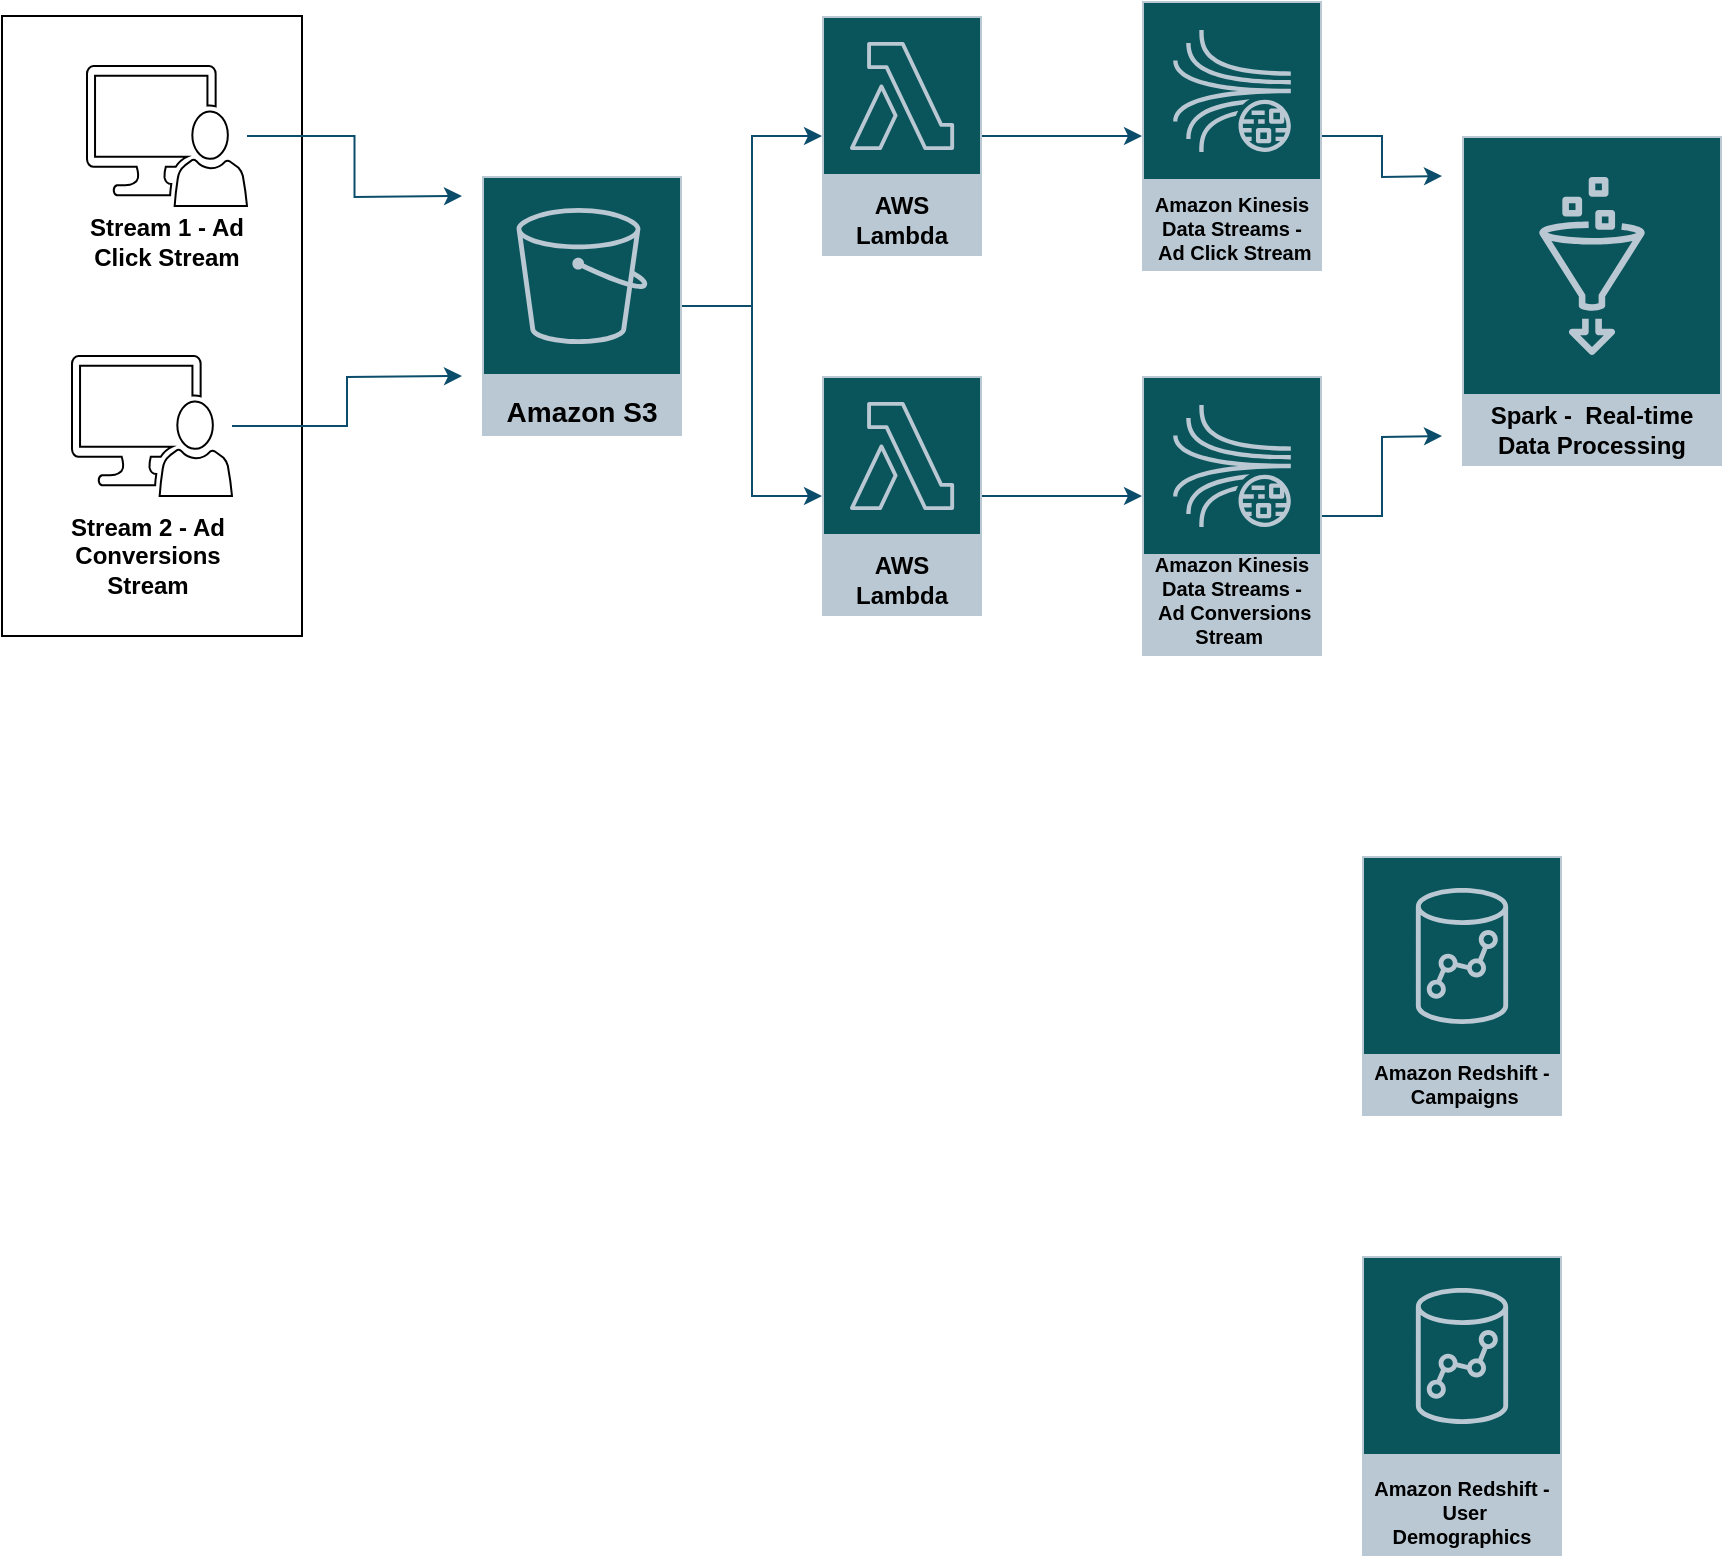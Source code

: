 <mxfile version="21.7.4" type="github">
  <diagram name="Page-1" id="XPvFYeZU_mqQ_57prnjv">
    <mxGraphModel dx="880" dy="446" grid="1" gridSize="10" guides="1" tooltips="1" connect="1" arrows="1" fold="1" page="1" pageScale="1" pageWidth="827" pageHeight="1169" math="0" shadow="0">
      <root>
        <mxCell id="0" />
        <mxCell id="1" parent="0" />
        <mxCell id="rWK_Hk4ZgVPo0p1i_7MY-37" value="" style="rounded=0;whiteSpace=wrap;html=1;labelBackgroundColor=none;" vertex="1" parent="1">
          <mxGeometry x="70" y="20" width="150" height="310" as="geometry" />
        </mxCell>
        <mxCell id="rWK_Hk4ZgVPo0p1i_7MY-11" value="&lt;font color=&quot;#000000&quot;&gt;Amazon Redshift -&amp;nbsp;User Demographics&lt;/font&gt;" style="sketch=0;outlineConnect=0;fontColor=#EEEEEE;strokeColor=#BAC8D3;fillColor=#09555B;dashed=0;verticalLabelPosition=middle;verticalAlign=bottom;align=center;html=1;whiteSpace=wrap;fontSize=10;fontStyle=1;spacing=3;shape=mxgraph.aws4.productIcon;prIcon=mxgraph.aws4.redshift;labelBackgroundColor=none;" vertex="1" parent="1">
          <mxGeometry x="750" y="640" width="100" height="150" as="geometry" />
        </mxCell>
        <mxCell id="rWK_Hk4ZgVPo0p1i_7MY-12" value="&lt;font color=&quot;#000000&quot;&gt;Amazon Redshift -&amp;nbsp;Campaigns&lt;/font&gt;" style="sketch=0;outlineConnect=0;fontColor=#EEEEEE;strokeColor=#BAC8D3;fillColor=#09555B;dashed=0;verticalLabelPosition=middle;verticalAlign=bottom;align=center;html=1;whiteSpace=wrap;fontSize=10;fontStyle=1;spacing=3;shape=mxgraph.aws4.productIcon;prIcon=mxgraph.aws4.redshift;labelBackgroundColor=none;" vertex="1" parent="1">
          <mxGeometry x="750" y="440" width="100" height="130" as="geometry" />
        </mxCell>
        <mxCell id="rWK_Hk4ZgVPo0p1i_7MY-24" style="edgeStyle=orthogonalEdgeStyle;rounded=0;orthogonalLoop=1;jettySize=auto;html=1;strokeColor=#0B4D6A;labelBackgroundColor=none;fontColor=default;" edge="1" parent="1" source="rWK_Hk4ZgVPo0p1i_7MY-15" target="rWK_Hk4ZgVPo0p1i_7MY-22">
          <mxGeometry relative="1" as="geometry" />
        </mxCell>
        <mxCell id="rWK_Hk4ZgVPo0p1i_7MY-25" style="edgeStyle=orthogonalEdgeStyle;rounded=0;orthogonalLoop=1;jettySize=auto;html=1;strokeColor=#0B4D6A;labelBackgroundColor=none;fontColor=default;" edge="1" parent="1" source="rWK_Hk4ZgVPo0p1i_7MY-15" target="rWK_Hk4ZgVPo0p1i_7MY-23">
          <mxGeometry relative="1" as="geometry" />
        </mxCell>
        <mxCell id="rWK_Hk4ZgVPo0p1i_7MY-15" value="&lt;font color=&quot;#000000&quot; style=&quot;font-size: 14px;&quot;&gt;Amazon S3&lt;/font&gt;" style="sketch=0;outlineConnect=0;fontColor=#EEEEEE;strokeColor=#BAC8D3;fillColor=#09555B;dashed=0;verticalLabelPosition=middle;verticalAlign=bottom;align=center;html=1;whiteSpace=wrap;fontSize=10;fontStyle=1;spacing=3;shape=mxgraph.aws4.productIcon;prIcon=mxgraph.aws4.s3;labelBackgroundColor=none;" vertex="1" parent="1">
          <mxGeometry x="310" y="100" width="100" height="130" as="geometry" />
        </mxCell>
        <mxCell id="rWK_Hk4ZgVPo0p1i_7MY-29" style="edgeStyle=orthogonalEdgeStyle;rounded=0;orthogonalLoop=1;jettySize=auto;html=1;strokeColor=#0B4D6A;labelBackgroundColor=none;fontColor=default;" edge="1" parent="1" source="rWK_Hk4ZgVPo0p1i_7MY-22" target="rWK_Hk4ZgVPo0p1i_7MY-27">
          <mxGeometry relative="1" as="geometry" />
        </mxCell>
        <mxCell id="rWK_Hk4ZgVPo0p1i_7MY-22" value="&lt;font color=&quot;#000000&quot; style=&quot;font-size: 12px;&quot;&gt;AWS Lambda&lt;/font&gt;" style="sketch=0;outlineConnect=0;fontColor=#EEEEEE;strokeColor=#BAC8D3;fillColor=#09555B;dashed=0;verticalLabelPosition=middle;verticalAlign=bottom;align=center;html=1;whiteSpace=wrap;fontSize=10;fontStyle=1;spacing=3;shape=mxgraph.aws4.productIcon;prIcon=mxgraph.aws4.lambda;labelBackgroundColor=none;" vertex="1" parent="1">
          <mxGeometry x="480" y="20" width="80" height="120" as="geometry" />
        </mxCell>
        <mxCell id="rWK_Hk4ZgVPo0p1i_7MY-30" style="edgeStyle=orthogonalEdgeStyle;rounded=0;orthogonalLoop=1;jettySize=auto;html=1;strokeColor=#0B4D6A;labelBackgroundColor=none;fontColor=default;" edge="1" parent="1" source="rWK_Hk4ZgVPo0p1i_7MY-23">
          <mxGeometry relative="1" as="geometry">
            <mxPoint x="640" y="260" as="targetPoint" />
          </mxGeometry>
        </mxCell>
        <mxCell id="rWK_Hk4ZgVPo0p1i_7MY-23" value="&lt;font color=&quot;#000000&quot; style=&quot;font-size: 12px;&quot;&gt;AWS Lambda&lt;/font&gt;" style="sketch=0;outlineConnect=0;fontColor=#EEEEEE;strokeColor=#BAC8D3;fillColor=#09555B;dashed=0;verticalLabelPosition=middle;verticalAlign=bottom;align=center;html=1;whiteSpace=wrap;fontSize=10;fontStyle=1;spacing=3;shape=mxgraph.aws4.productIcon;prIcon=mxgraph.aws4.lambda;labelBackgroundColor=none;" vertex="1" parent="1">
          <mxGeometry x="480" y="200" width="80" height="120" as="geometry" />
        </mxCell>
        <mxCell id="rWK_Hk4ZgVPo0p1i_7MY-48" style="edgeStyle=orthogonalEdgeStyle;rounded=0;orthogonalLoop=1;jettySize=auto;html=1;strokeColor=#0B4D6A;labelBackgroundColor=none;fontColor=default;" edge="1" parent="1" source="rWK_Hk4ZgVPo0p1i_7MY-27">
          <mxGeometry relative="1" as="geometry">
            <mxPoint x="790" y="100" as="targetPoint" />
          </mxGeometry>
        </mxCell>
        <mxCell id="rWK_Hk4ZgVPo0p1i_7MY-27" value="&lt;font color=&quot;#000000&quot;&gt;Amazon Kinesis Data Streams -&amp;nbsp;Ad Click Stream&lt;/font&gt;" style="sketch=0;outlineConnect=0;fontColor=#EEEEEE;strokeColor=#BAC8D3;fillColor=#09555B;dashed=0;verticalLabelPosition=middle;verticalAlign=bottom;align=center;html=1;whiteSpace=wrap;fontSize=10;fontStyle=1;spacing=3;shape=mxgraph.aws4.productIcon;prIcon=mxgraph.aws4.kinesis_data_streams;labelBackgroundColor=none;" vertex="1" parent="1">
          <mxGeometry x="640" y="12.5" width="90" height="135" as="geometry" />
        </mxCell>
        <mxCell id="rWK_Hk4ZgVPo0p1i_7MY-50" style="edgeStyle=orthogonalEdgeStyle;rounded=0;orthogonalLoop=1;jettySize=auto;html=1;strokeColor=#0B4D6A;" edge="1" parent="1" source="rWK_Hk4ZgVPo0p1i_7MY-31">
          <mxGeometry relative="1" as="geometry">
            <mxPoint x="790" y="230" as="targetPoint" />
          </mxGeometry>
        </mxCell>
        <mxCell id="rWK_Hk4ZgVPo0p1i_7MY-31" value="&lt;font color=&quot;#000000&quot;&gt;Amazon Kinesis Data Streams -&amp;nbsp;Ad Conversions Stream&amp;nbsp;&lt;/font&gt;" style="sketch=0;outlineConnect=0;fontColor=#EEEEEE;strokeColor=#BAC8D3;fillColor=#09555B;dashed=0;verticalLabelPosition=middle;verticalAlign=bottom;align=center;html=1;whiteSpace=wrap;fontSize=10;fontStyle=1;spacing=3;shape=mxgraph.aws4.productIcon;prIcon=mxgraph.aws4.kinesis_data_streams;labelBackgroundColor=none;" vertex="1" parent="1">
          <mxGeometry x="640" y="200" width="90" height="140" as="geometry" />
        </mxCell>
        <mxCell id="rWK_Hk4ZgVPo0p1i_7MY-43" style="edgeStyle=orthogonalEdgeStyle;rounded=0;orthogonalLoop=1;jettySize=auto;html=1;strokeColor=#0B4D6A;labelBackgroundColor=none;fontColor=default;" edge="1" parent="1" source="rWK_Hk4ZgVPo0p1i_7MY-34">
          <mxGeometry relative="1" as="geometry">
            <mxPoint x="300" y="110" as="targetPoint" />
          </mxGeometry>
        </mxCell>
        <mxCell id="rWK_Hk4ZgVPo0p1i_7MY-34" value="" style="sketch=0;pointerEvents=1;shadow=0;dashed=0;html=1;labelPosition=center;verticalLabelPosition=bottom;verticalAlign=top;align=center;shape=mxgraph.mscae.system_center.admin_console;labelBackgroundColor=none;" vertex="1" parent="1">
          <mxGeometry x="112.5" y="45" width="80" height="70" as="geometry" />
        </mxCell>
        <mxCell id="rWK_Hk4ZgVPo0p1i_7MY-42" style="edgeStyle=orthogonalEdgeStyle;rounded=0;orthogonalLoop=1;jettySize=auto;html=1;strokeColor=#0B4D6A;labelBackgroundColor=none;fontColor=default;" edge="1" parent="1" source="rWK_Hk4ZgVPo0p1i_7MY-36">
          <mxGeometry relative="1" as="geometry">
            <mxPoint x="300" y="200" as="targetPoint" />
          </mxGeometry>
        </mxCell>
        <mxCell id="rWK_Hk4ZgVPo0p1i_7MY-36" value="" style="sketch=0;pointerEvents=1;shadow=0;dashed=0;html=1;labelPosition=center;verticalLabelPosition=bottom;verticalAlign=top;align=center;shape=mxgraph.mscae.system_center.admin_console;labelBackgroundColor=none;" vertex="1" parent="1">
          <mxGeometry x="105" y="190" width="80" height="70" as="geometry" />
        </mxCell>
        <mxCell id="rWK_Hk4ZgVPo0p1i_7MY-38" value="&lt;font color=&quot;#000000&quot;&gt;&lt;b&gt;Stream 1 - Ad Click Stream&lt;/b&gt;&lt;/font&gt;" style="text;html=1;align=center;verticalAlign=middle;whiteSpace=wrap;rounded=0;labelBackgroundColor=none;" vertex="1" parent="1">
          <mxGeometry x="105" y="117.5" width="95" height="30" as="geometry" />
        </mxCell>
        <mxCell id="rWK_Hk4ZgVPo0p1i_7MY-39" value="&lt;font color=&quot;#000000&quot;&gt;&lt;b&gt;Stream 2 - Ad Conversions Stream&lt;/b&gt;&lt;/font&gt;" style="text;html=1;align=center;verticalAlign=middle;whiteSpace=wrap;rounded=0;labelBackgroundColor=none;" vertex="1" parent="1">
          <mxGeometry x="92.5" y="270" width="100" height="40" as="geometry" />
        </mxCell>
        <mxCell id="rWK_Hk4ZgVPo0p1i_7MY-45" value="&lt;font color=&quot;#000000&quot; style=&quot;font-size: 12px;&quot;&gt;Spark -&amp;nbsp;&amp;nbsp;Real-time Data Processing&lt;/font&gt;" style="sketch=0;outlineConnect=0;fontColor=#EEEEEE;strokeColor=#BAC8D3;fillColor=#09555B;dashed=0;verticalLabelPosition=middle;verticalAlign=bottom;align=center;html=1;whiteSpace=wrap;fontSize=10;fontStyle=1;spacing=3;shape=mxgraph.aws4.productIcon;prIcon=mxgraph.aws4.glue;labelBackgroundColor=none;" vertex="1" parent="1">
          <mxGeometry x="800" y="80" width="130" height="165" as="geometry" />
        </mxCell>
      </root>
    </mxGraphModel>
  </diagram>
</mxfile>
